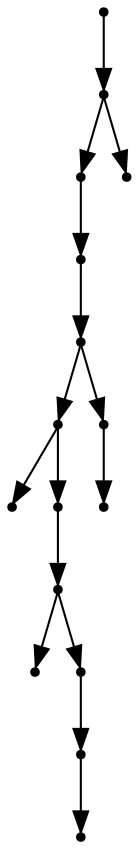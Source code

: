 digraph {
  15 [shape=point];
  14 [shape=point];
  12 [shape=point];
  11 [shape=point];
  10 [shape=point];
  7 [shape=point];
  0 [shape=point];
  6 [shape=point];
  5 [shape=point];
  1 [shape=point];
  4 [shape=point];
  3 [shape=point];
  2 [shape=point];
  9 [shape=point];
  8 [shape=point];
  13 [shape=point];
15 -> 14;
14 -> 12;
12 -> 11;
11 -> 10;
10 -> 7;
7 -> 0;
7 -> 6;
6 -> 5;
5 -> 1;
5 -> 4;
4 -> 3;
3 -> 2;
10 -> 9;
9 -> 8;
14 -> 13;
}
